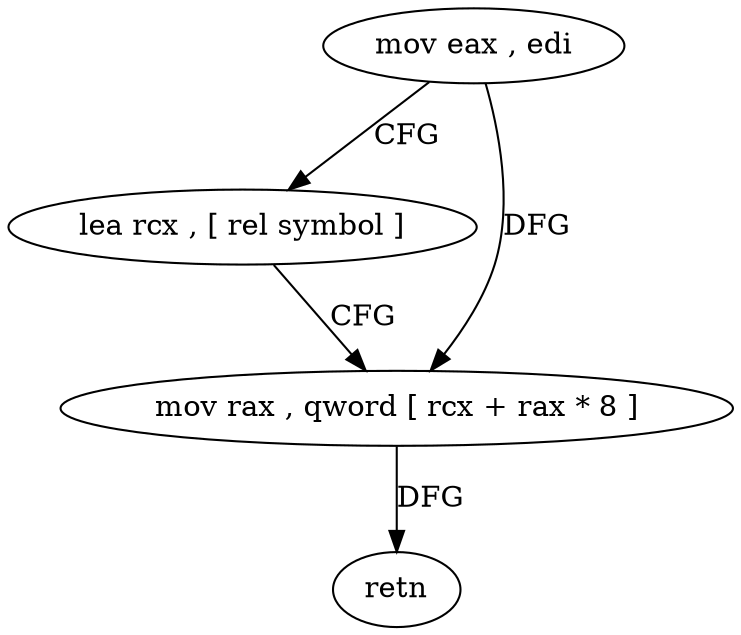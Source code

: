 digraph "func" {
"79392" [label = "mov eax , edi" ]
"79394" [label = "lea rcx , [ rel symbol ]" ]
"79401" [label = "mov rax , qword [ rcx + rax * 8 ]" ]
"79405" [label = "retn" ]
"79392" -> "79394" [ label = "CFG" ]
"79392" -> "79401" [ label = "DFG" ]
"79394" -> "79401" [ label = "CFG" ]
"79401" -> "79405" [ label = "DFG" ]
}
